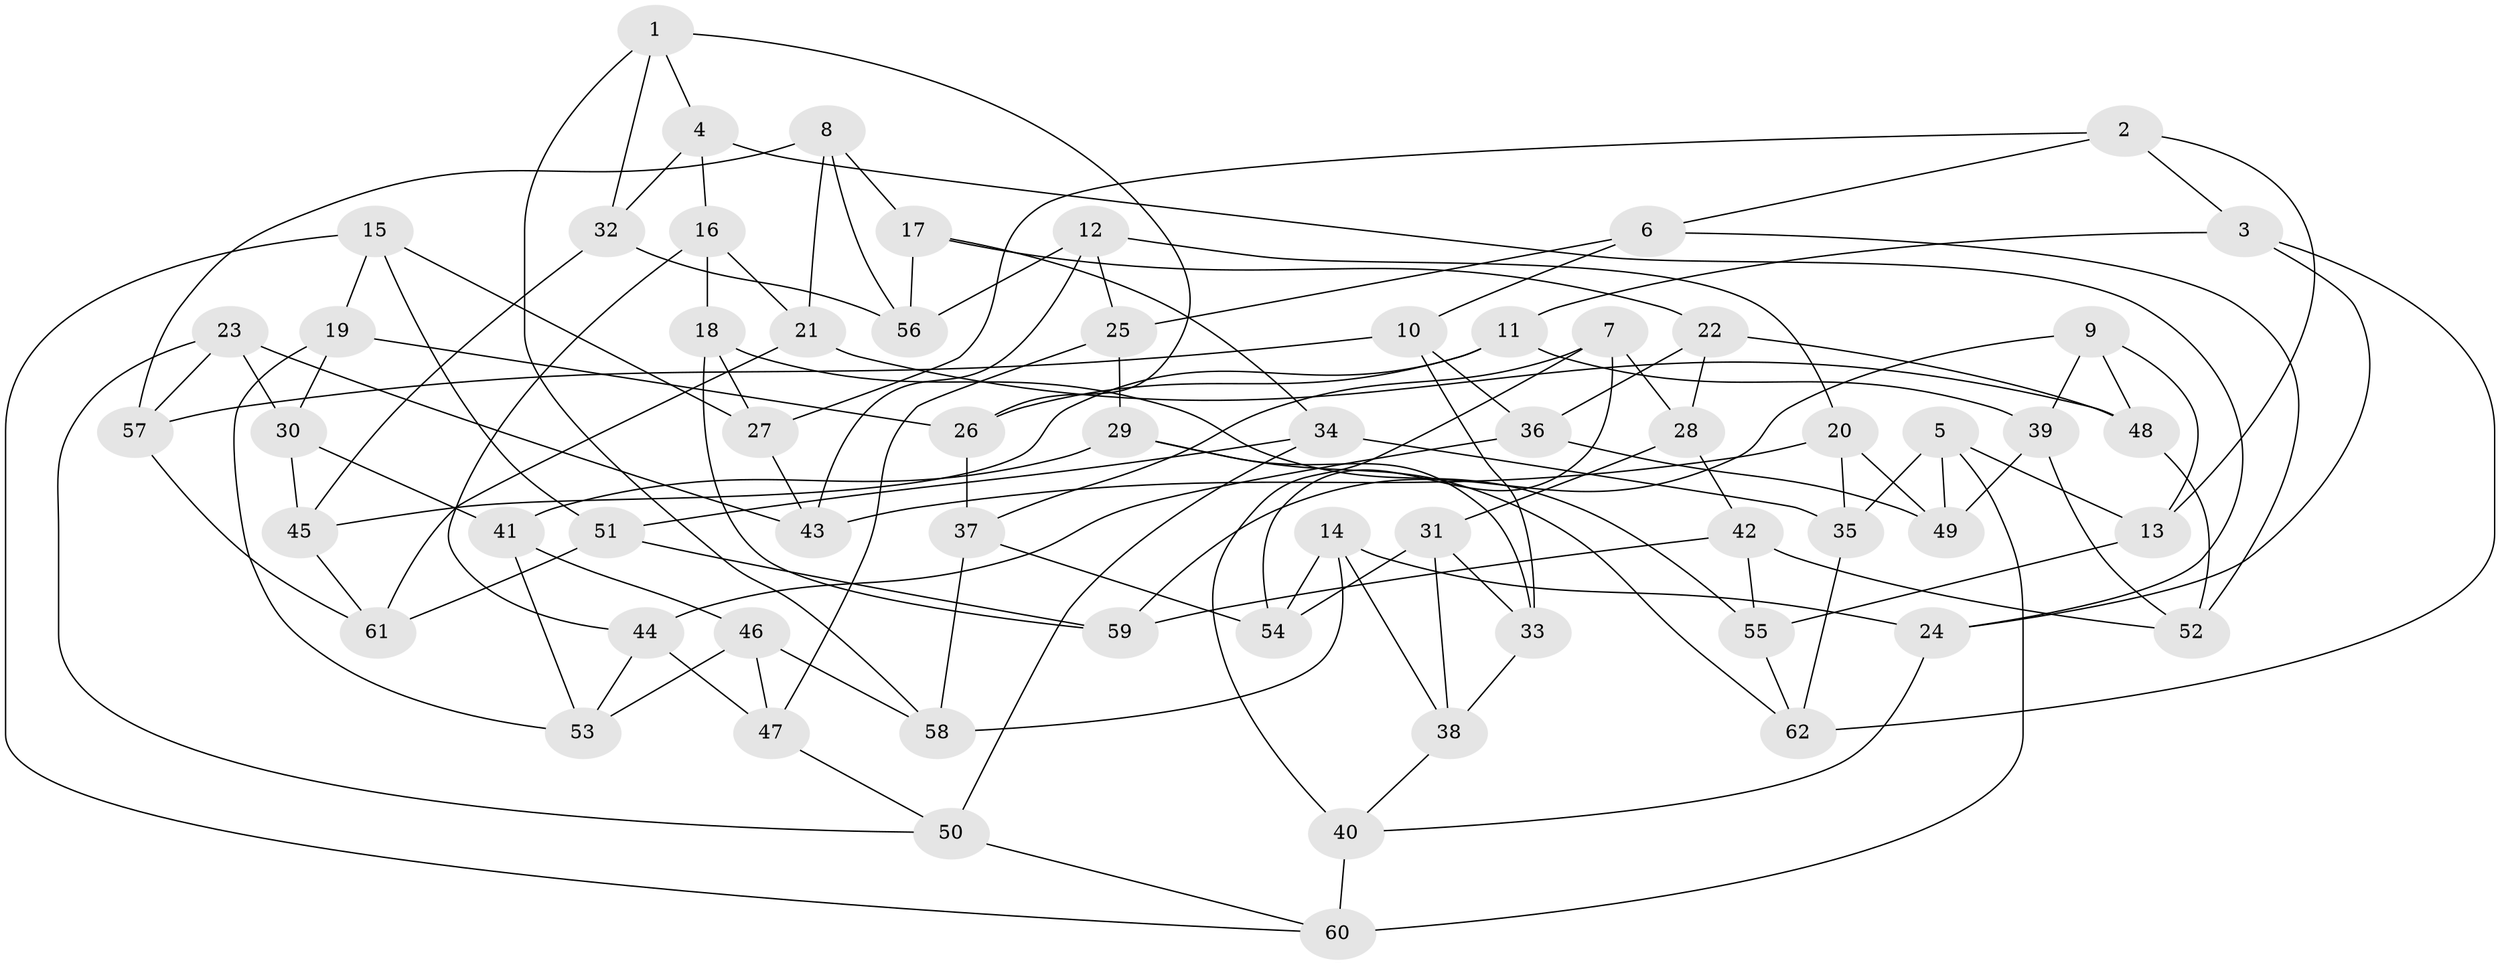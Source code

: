 // coarse degree distribution, {4: 0.6578947368421053, 11: 0.05263157894736842, 7: 0.05263157894736842, 6: 0.02631578947368421, 9: 0.02631578947368421, 3: 0.18421052631578946}
// Generated by graph-tools (version 1.1) at 2025/53/03/04/25 22:53:50]
// undirected, 62 vertices, 124 edges
graph export_dot {
  node [color=gray90,style=filled];
  1;
  2;
  3;
  4;
  5;
  6;
  7;
  8;
  9;
  10;
  11;
  12;
  13;
  14;
  15;
  16;
  17;
  18;
  19;
  20;
  21;
  22;
  23;
  24;
  25;
  26;
  27;
  28;
  29;
  30;
  31;
  32;
  33;
  34;
  35;
  36;
  37;
  38;
  39;
  40;
  41;
  42;
  43;
  44;
  45;
  46;
  47;
  48;
  49;
  50;
  51;
  52;
  53;
  54;
  55;
  56;
  57;
  58;
  59;
  60;
  61;
  62;
  1 -- 26;
  1 -- 58;
  1 -- 4;
  1 -- 32;
  2 -- 27;
  2 -- 3;
  2 -- 6;
  2 -- 13;
  3 -- 24;
  3 -- 11;
  3 -- 62;
  4 -- 24;
  4 -- 32;
  4 -- 16;
  5 -- 13;
  5 -- 49;
  5 -- 60;
  5 -- 35;
  6 -- 10;
  6 -- 25;
  6 -- 52;
  7 -- 54;
  7 -- 37;
  7 -- 40;
  7 -- 28;
  8 -- 56;
  8 -- 57;
  8 -- 17;
  8 -- 21;
  9 -- 39;
  9 -- 59;
  9 -- 48;
  9 -- 13;
  10 -- 33;
  10 -- 57;
  10 -- 36;
  11 -- 26;
  11 -- 39;
  11 -- 45;
  12 -- 25;
  12 -- 43;
  12 -- 20;
  12 -- 56;
  13 -- 55;
  14 -- 58;
  14 -- 54;
  14 -- 24;
  14 -- 38;
  15 -- 27;
  15 -- 51;
  15 -- 60;
  15 -- 19;
  16 -- 18;
  16 -- 44;
  16 -- 21;
  17 -- 56;
  17 -- 34;
  17 -- 22;
  18 -- 59;
  18 -- 27;
  18 -- 55;
  19 -- 53;
  19 -- 30;
  19 -- 26;
  20 -- 49;
  20 -- 35;
  20 -- 43;
  21 -- 61;
  21 -- 48;
  22 -- 28;
  22 -- 36;
  22 -- 48;
  23 -- 30;
  23 -- 43;
  23 -- 50;
  23 -- 57;
  24 -- 40;
  25 -- 29;
  25 -- 47;
  26 -- 37;
  27 -- 43;
  28 -- 31;
  28 -- 42;
  29 -- 62;
  29 -- 41;
  29 -- 33;
  30 -- 45;
  30 -- 41;
  31 -- 38;
  31 -- 54;
  31 -- 33;
  32 -- 56;
  32 -- 45;
  33 -- 38;
  34 -- 35;
  34 -- 50;
  34 -- 51;
  35 -- 62;
  36 -- 44;
  36 -- 49;
  37 -- 58;
  37 -- 54;
  38 -- 40;
  39 -- 52;
  39 -- 49;
  40 -- 60;
  41 -- 53;
  41 -- 46;
  42 -- 52;
  42 -- 55;
  42 -- 59;
  44 -- 47;
  44 -- 53;
  45 -- 61;
  46 -- 53;
  46 -- 58;
  46 -- 47;
  47 -- 50;
  48 -- 52;
  50 -- 60;
  51 -- 59;
  51 -- 61;
  55 -- 62;
  57 -- 61;
}
